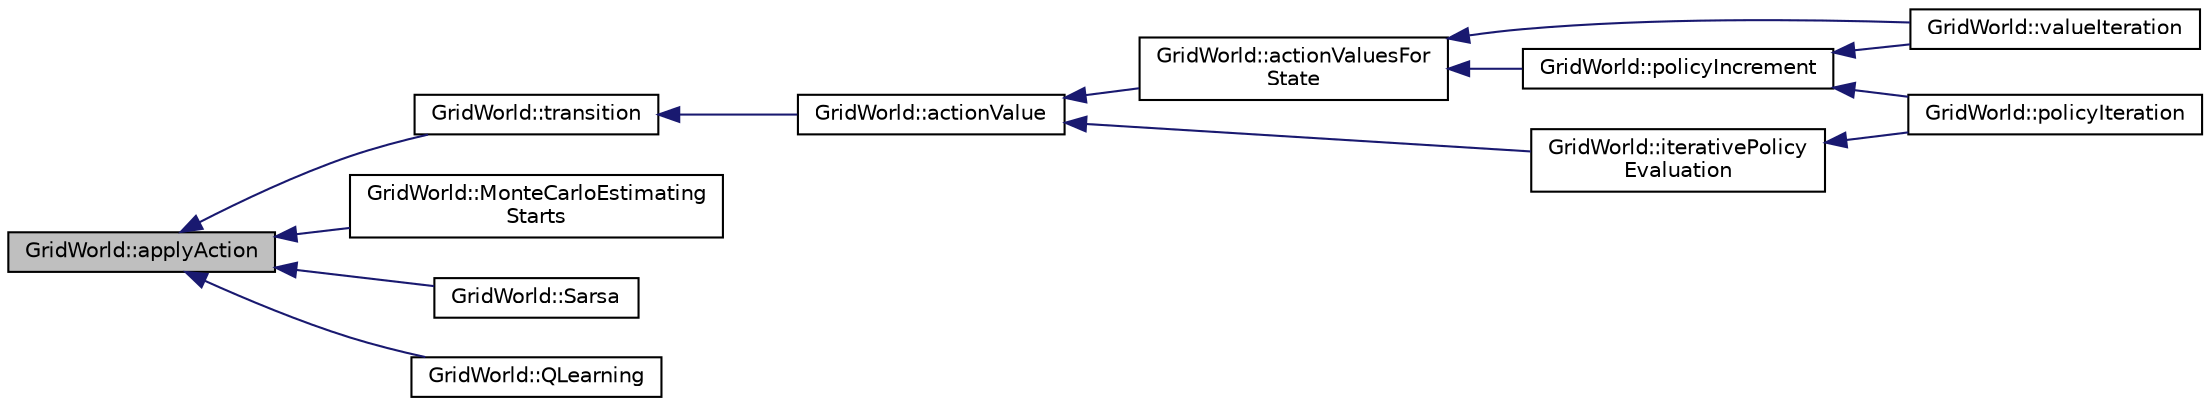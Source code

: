 digraph "GridWorld::applyAction"
{
  bgcolor="transparent";
  edge [fontname="Helvetica",fontsize="10",labelfontname="Helvetica",labelfontsize="10"];
  node [fontname="Helvetica",fontsize="10",shape=record];
  rankdir="LR";
  Node26 [label="GridWorld::applyAction",height=0.2,width=0.4,color="black", fillcolor="grey75", style="filled", fontcolor="black"];
  Node26 -> Node27 [dir="back",color="midnightblue",fontsize="10",style="solid",fontname="Helvetica"];
  Node27 [label="GridWorld::transition",height=0.2,width=0.4,color="black",URL="$classGridWorld.html#aaf8d964cddf2d838737d0707481ad792",tooltip="Returns the transition probability to nextState, given currentState and action "];
  Node27 -> Node28 [dir="back",color="midnightblue",fontsize="10",style="solid",fontname="Helvetica"];
  Node28 [label="GridWorld::actionValue",height=0.2,width=0.4,color="black",URL="$classGridWorld.html#afb39acf3fcb5c3f62adea9668a035445",tooltip="Gets the q value of action a on state s "];
  Node28 -> Node29 [dir="back",color="midnightblue",fontsize="10",style="solid",fontname="Helvetica"];
  Node29 [label="GridWorld::actionValuesFor\lState",height=0.2,width=0.4,color="black",URL="$classGridWorld.html#ab2473dfcba808923e74ef5e41c815293",tooltip="Gets the q values of all actions for a given state. "];
  Node29 -> Node30 [dir="back",color="midnightblue",fontsize="10",style="solid",fontname="Helvetica"];
  Node30 [label="GridWorld::policyIncrement",height=0.2,width=0.4,color="black",URL="$classGridWorld.html#a5b720f7017beff840503f77c25da2586",tooltip="Creates a new policy for a given state giving preference to the actions with maximum value..."];
  Node30 -> Node31 [dir="back",color="midnightblue",fontsize="10",style="solid",fontname="Helvetica"];
  Node31 [label="GridWorld::policyIteration",height=0.2,width=0.4,color="black",URL="$classGridWorld.html#add6d00c0d2eec4d16706a19b0527bba5",tooltip="Policy iteration method. "];
  Node30 -> Node32 [dir="back",color="midnightblue",fontsize="10",style="solid",fontname="Helvetica"];
  Node32 [label="GridWorld::valueIteration",height=0.2,width=0.4,color="black",URL="$classGridWorld.html#a0d5cada9fc611efc747722223c97e8e5",tooltip="Value iteration method. "];
  Node29 -> Node32 [dir="back",color="midnightblue",fontsize="10",style="solid",fontname="Helvetica"];
  Node28 -> Node33 [dir="back",color="midnightblue",fontsize="10",style="solid",fontname="Helvetica"];
  Node33 [label="GridWorld::iterativePolicy\lEvaluation",height=0.2,width=0.4,color="black",URL="$classGridWorld.html#a5ee28286d5b619b0cf046b83f7d8ee7c",tooltip="Iterative policy evaluation implemented as decribed in Sutton and Barto, 2017. "];
  Node33 -> Node31 [dir="back",color="midnightblue",fontsize="10",style="solid",fontname="Helvetica"];
  Node26 -> Node34 [dir="back",color="midnightblue",fontsize="10",style="solid",fontname="Helvetica"];
  Node34 [label="GridWorld::MonteCarloEstimating\lStarts",height=0.2,width=0.4,color="black",URL="$classGridWorld.html#a03586ebfa410ea0617103c70ce5b08cb",tooltip="Monte Carlo Estimating Starts algorithm for finding an optimal policy. "];
  Node26 -> Node35 [dir="back",color="midnightblue",fontsize="10",style="solid",fontname="Helvetica"];
  Node35 [label="GridWorld::Sarsa",height=0.2,width=0.4,color="black",URL="$classGridWorld.html#ad1c7b6d4e864ef8e8aca9163c2d8cd86",tooltip="Temporal difference method for finding the optimal policy using SARSA. "];
  Node26 -> Node36 [dir="back",color="midnightblue",fontsize="10",style="solid",fontname="Helvetica"];
  Node36 [label="GridWorld::QLearning",height=0.2,width=0.4,color="black",URL="$classGridWorld.html#abdbd7b78344fe0db7dbdd4f55d8ace70",tooltip="Temporal difference method for finding the optimal policy using Q-Learning. "];
}
